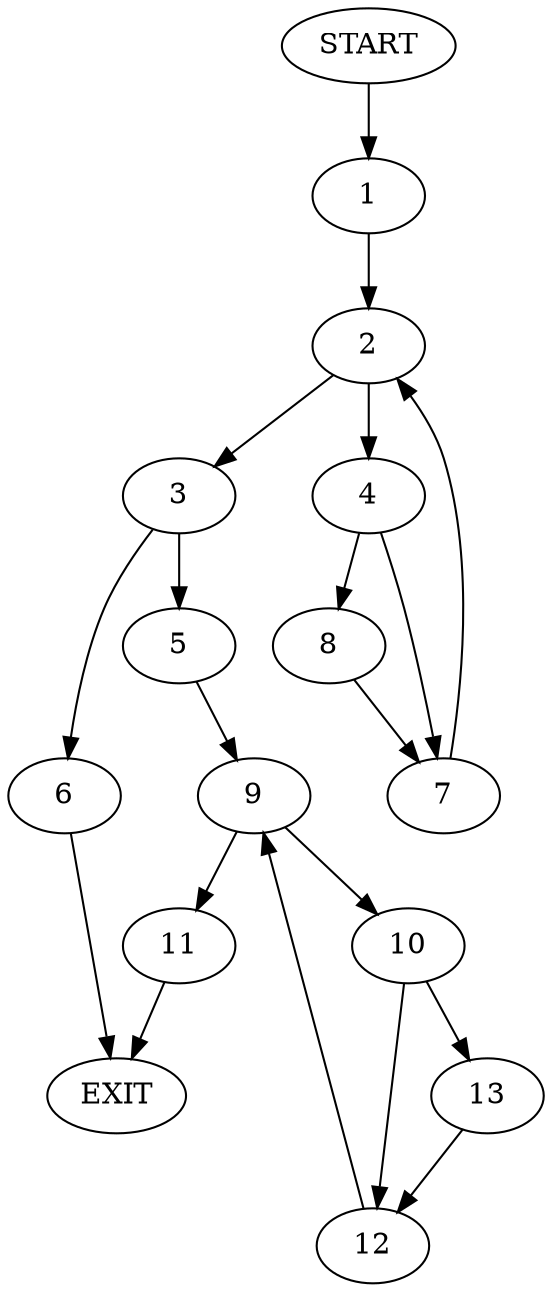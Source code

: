 digraph {
0 [label="START"]
14 [label="EXIT"]
0 -> 1
1 -> 2
2 -> 3
2 -> 4
3 -> 5
3 -> 6
4 -> 7
4 -> 8
7 -> 2
8 -> 7
6 -> 14
5 -> 9
9 -> 10
9 -> 11
10 -> 12
10 -> 13
11 -> 14
12 -> 9
13 -> 12
}
